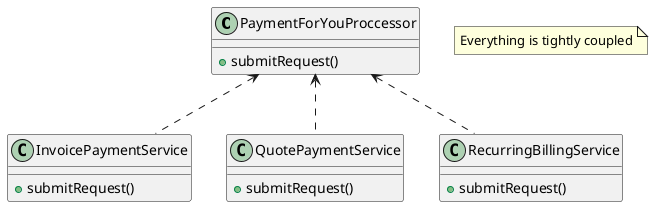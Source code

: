 @startuml
'https://plantuml.com/class-diagram

PaymentForYouProccessor <.. InvoicePaymentService
PaymentForYouProccessor <.. QuotePaymentService
PaymentForYouProccessor <.. RecurringBillingService
note "Everything is tightly coupled" as N1

class PaymentForYouProccessor{
    +submitRequest()
}

class InvoicePaymentService{
+submitRequest()
}

class QuotePaymentService{
    +submitRequest()
}

class RecurringBillingService{
    +submitRequest()
}

@enduml